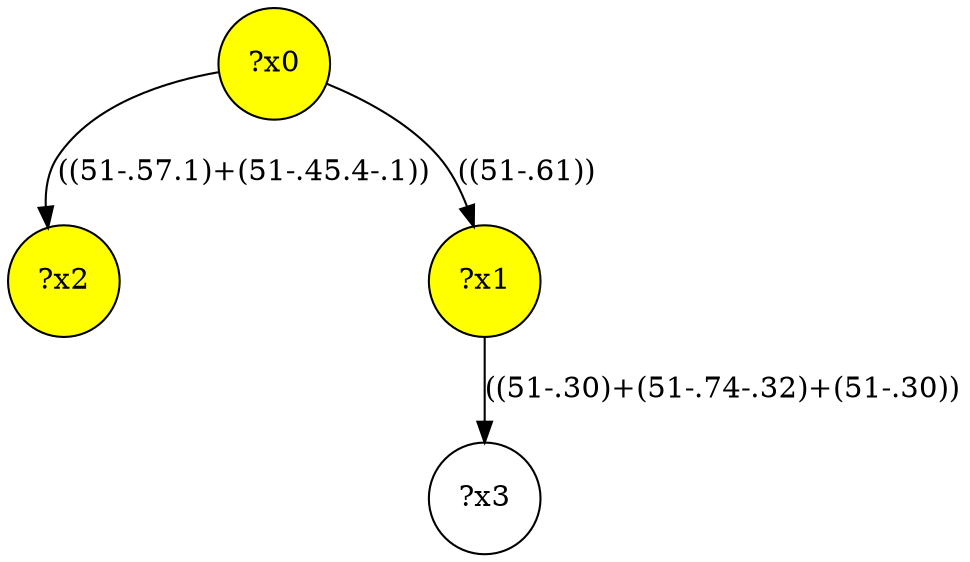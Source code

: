 digraph g {
	x2 [fillcolor="yellow", style="filled," shape=circle, label="?x2"];
	x1 [fillcolor="yellow", style="filled," shape=circle, label="?x1"];
	x0 [fillcolor="yellow", style="filled," shape=circle, label="?x0"];
	x0 -> x1 [label="((51-.61))"];
	x0 -> x2 [label="((51-.57.1)+(51-.45.4-.1))"];
	x3 [shape=circle, label="?x3"];
	x1 -> x3 [label="((51-.30)+(51-.74-.32)+(51-.30))"];
}
